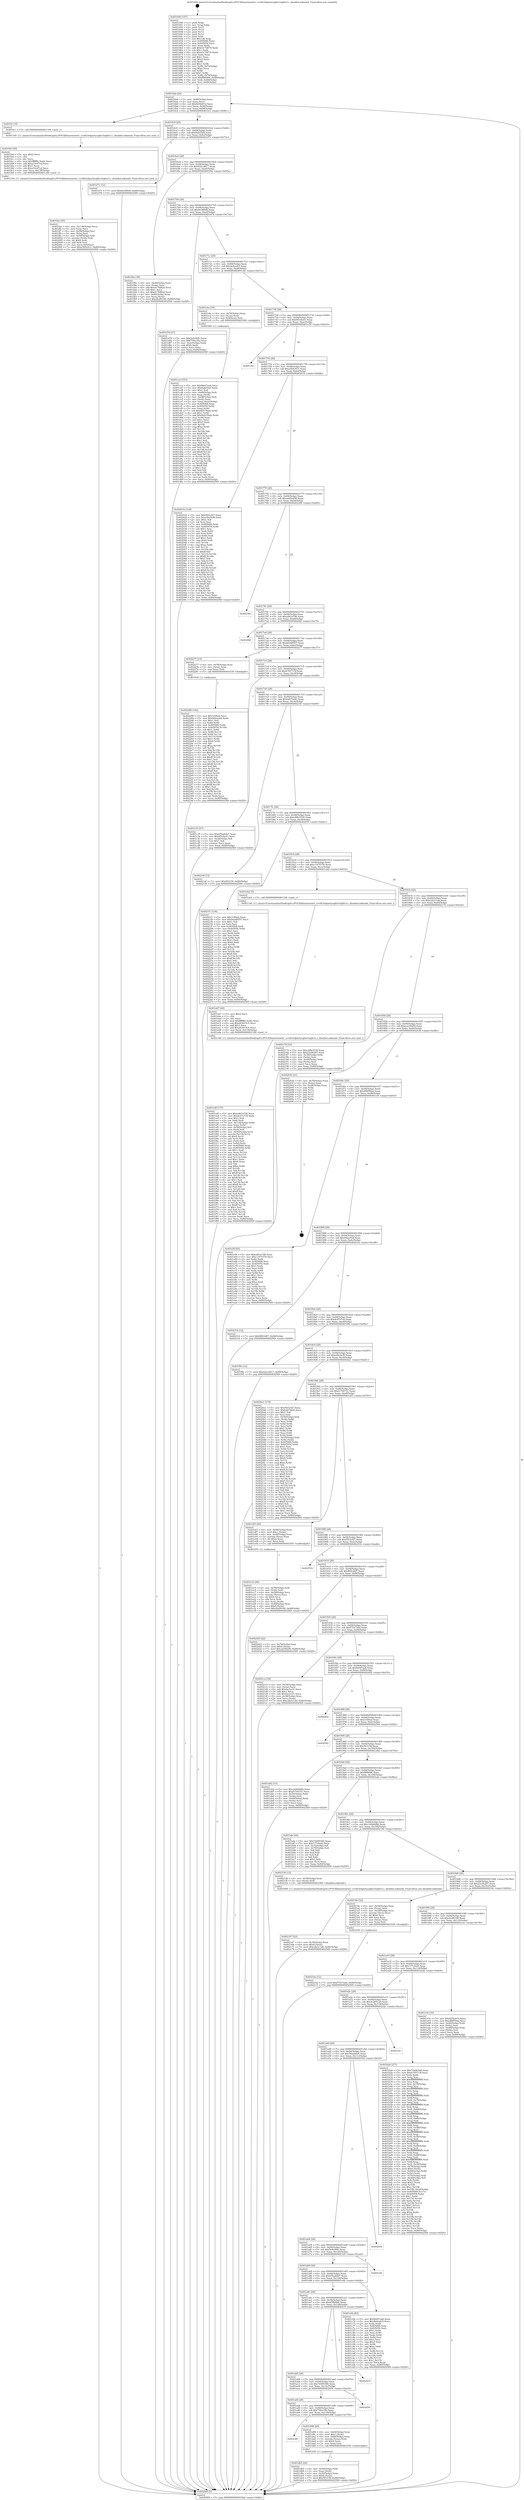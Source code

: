 digraph "0x401640" {
  label = "0x401640 (/mnt/c/Users/mathe/Desktop/tcc/POCII/binaries/extr_ccvlib3rdpartysqlite3sqlite3.c_disableLookaside_Final-ollvm.out::main(0))"
  labelloc = "t"
  node[shape=record]

  Entry [label="",width=0.3,height=0.3,shape=circle,fillcolor=black,style=filled]
  "0x4016ab" [label="{
     0x4016ab [29]\l
     | [instrs]\l
     &nbsp;&nbsp;0x4016ab \<+3\>: mov -0x80(%rbp),%eax\l
     &nbsp;&nbsp;0x4016ae \<+2\>: mov %eax,%ecx\l
     &nbsp;&nbsp;0x4016b0 \<+6\>: sub $0x825fe91b,%ecx\l
     &nbsp;&nbsp;0x4016b6 \<+6\>: mov %eax,-0x94(%rbp)\l
     &nbsp;&nbsp;0x4016bc \<+6\>: mov %ecx,-0x98(%rbp)\l
     &nbsp;&nbsp;0x4016c2 \<+6\>: je 0000000000401fc1 \<main+0x981\>\l
  }"]
  "0x401fc1" [label="{
     0x401fc1 [5]\l
     | [instrs]\l
     &nbsp;&nbsp;0x401fc1 \<+5\>: call 0000000000401160 \<next_i\>\l
     | [calls]\l
     &nbsp;&nbsp;0x401160 \{1\} (/mnt/c/Users/mathe/Desktop/tcc/POCII/binaries/extr_ccvlib3rdpartysqlite3sqlite3.c_disableLookaside_Final-ollvm.out::next_i)\l
  }"]
  "0x4016c8" [label="{
     0x4016c8 [28]\l
     | [instrs]\l
     &nbsp;&nbsp;0x4016c8 \<+5\>: jmp 00000000004016cd \<main+0x8d\>\l
     &nbsp;&nbsp;0x4016cd \<+6\>: mov -0x94(%rbp),%eax\l
     &nbsp;&nbsp;0x4016d3 \<+5\>: sub $0x8afef3a9,%eax\l
     &nbsp;&nbsp;0x4016d8 \<+6\>: mov %eax,-0x9c(%rbp)\l
     &nbsp;&nbsp;0x4016de \<+6\>: je 0000000000401d71 \<main+0x731\>\l
  }"]
  Exit [label="",width=0.3,height=0.3,shape=circle,fillcolor=black,style=filled,peripheries=2]
  "0x401d71" [label="{
     0x401d71 [12]\l
     | [instrs]\l
     &nbsp;&nbsp;0x401d71 \<+7\>: movl $0x9e38f94f,-0x80(%rbp)\l
     &nbsp;&nbsp;0x401d78 \<+5\>: jmp 0000000000402569 \<main+0xf29\>\l
  }"]
  "0x4016e4" [label="{
     0x4016e4 [28]\l
     | [instrs]\l
     &nbsp;&nbsp;0x4016e4 \<+5\>: jmp 00000000004016e9 \<main+0xa9\>\l
     &nbsp;&nbsp;0x4016e9 \<+6\>: mov -0x94(%rbp),%eax\l
     &nbsp;&nbsp;0x4016ef \<+5\>: sub $0x9221d917,%eax\l
     &nbsp;&nbsp;0x4016f4 \<+6\>: mov %eax,-0xa0(%rbp)\l
     &nbsp;&nbsp;0x4016fa \<+6\>: je 0000000000401f9a \<main+0x95a\>\l
  }"]
  "0x402286" [label="{
     0x402286 [142]\l
     | [instrs]\l
     &nbsp;&nbsp;0x402286 \<+5\>: mov $0x3166ed,%ecx\l
     &nbsp;&nbsp;0x40228b \<+5\>: mov $0xd92ac6af,%edx\l
     &nbsp;&nbsp;0x402290 \<+3\>: mov $0x1,%sil\l
     &nbsp;&nbsp;0x402293 \<+3\>: xor %r8d,%r8d\l
     &nbsp;&nbsp;0x402296 \<+8\>: mov 0x405068,%r9d\l
     &nbsp;&nbsp;0x40229e \<+8\>: mov 0x405054,%r10d\l
     &nbsp;&nbsp;0x4022a6 \<+4\>: sub $0x1,%r8d\l
     &nbsp;&nbsp;0x4022aa \<+3\>: mov %r9d,%r11d\l
     &nbsp;&nbsp;0x4022ad \<+3\>: add %r8d,%r11d\l
     &nbsp;&nbsp;0x4022b0 \<+4\>: imul %r11d,%r9d\l
     &nbsp;&nbsp;0x4022b4 \<+4\>: and $0x1,%r9d\l
     &nbsp;&nbsp;0x4022b8 \<+4\>: cmp $0x0,%r9d\l
     &nbsp;&nbsp;0x4022bc \<+3\>: sete %bl\l
     &nbsp;&nbsp;0x4022bf \<+4\>: cmp $0xa,%r10d\l
     &nbsp;&nbsp;0x4022c3 \<+4\>: setl %r14b\l
     &nbsp;&nbsp;0x4022c7 \<+3\>: mov %bl,%r15b\l
     &nbsp;&nbsp;0x4022ca \<+4\>: xor $0xff,%r15b\l
     &nbsp;&nbsp;0x4022ce \<+3\>: mov %r14b,%r12b\l
     &nbsp;&nbsp;0x4022d1 \<+4\>: xor $0xff,%r12b\l
     &nbsp;&nbsp;0x4022d5 \<+4\>: xor $0x1,%sil\l
     &nbsp;&nbsp;0x4022d9 \<+3\>: mov %r15b,%r13b\l
     &nbsp;&nbsp;0x4022dc \<+4\>: and $0xff,%r13b\l
     &nbsp;&nbsp;0x4022e0 \<+3\>: and %sil,%bl\l
     &nbsp;&nbsp;0x4022e3 \<+3\>: mov %r12b,%al\l
     &nbsp;&nbsp;0x4022e6 \<+2\>: and $0xff,%al\l
     &nbsp;&nbsp;0x4022e8 \<+3\>: and %sil,%r14b\l
     &nbsp;&nbsp;0x4022eb \<+3\>: or %bl,%r13b\l
     &nbsp;&nbsp;0x4022ee \<+3\>: or %r14b,%al\l
     &nbsp;&nbsp;0x4022f1 \<+3\>: xor %al,%r13b\l
     &nbsp;&nbsp;0x4022f4 \<+3\>: or %r12b,%r15b\l
     &nbsp;&nbsp;0x4022f7 \<+4\>: xor $0xff,%r15b\l
     &nbsp;&nbsp;0x4022fb \<+4\>: or $0x1,%sil\l
     &nbsp;&nbsp;0x4022ff \<+3\>: and %sil,%r15b\l
     &nbsp;&nbsp;0x402302 \<+3\>: or %r15b,%r13b\l
     &nbsp;&nbsp;0x402305 \<+4\>: test $0x1,%r13b\l
     &nbsp;&nbsp;0x402309 \<+3\>: cmovne %edx,%ecx\l
     &nbsp;&nbsp;0x40230c \<+3\>: mov %ecx,-0x80(%rbp)\l
     &nbsp;&nbsp;0x40230f \<+5\>: jmp 0000000000402569 \<main+0xf29\>\l
  }"]
  "0x401f9a" [label="{
     0x401f9a [39]\l
     | [instrs]\l
     &nbsp;&nbsp;0x401f9a \<+4\>: mov -0x40(%rbp),%rax\l
     &nbsp;&nbsp;0x401f9e \<+2\>: mov (%rax),%ecx\l
     &nbsp;&nbsp;0x401fa0 \<+6\>: add $0xd17fd82d,%ecx\l
     &nbsp;&nbsp;0x401fa6 \<+3\>: add $0x1,%ecx\l
     &nbsp;&nbsp;0x401fa9 \<+6\>: sub $0xd17fd82d,%ecx\l
     &nbsp;&nbsp;0x401faf \<+4\>: mov -0x40(%rbp),%rax\l
     &nbsp;&nbsp;0x401fb3 \<+2\>: mov %ecx,(%rax)\l
     &nbsp;&nbsp;0x401fb5 \<+7\>: movl $0x2b2f6160,-0x80(%rbp)\l
     &nbsp;&nbsp;0x401fbc \<+5\>: jmp 0000000000402569 \<main+0xf29\>\l
  }"]
  "0x401700" [label="{
     0x401700 [28]\l
     | [instrs]\l
     &nbsp;&nbsp;0x401700 \<+5\>: jmp 0000000000401705 \<main+0xc5\>\l
     &nbsp;&nbsp;0x401705 \<+6\>: mov -0x94(%rbp),%eax\l
     &nbsp;&nbsp;0x40170b \<+5\>: sub $0x9e38f94f,%eax\l
     &nbsp;&nbsp;0x401710 \<+6\>: mov %eax,-0xa4(%rbp)\l
     &nbsp;&nbsp;0x401716 \<+6\>: je 0000000000401d7d \<main+0x73d\>\l
  }"]
  "0x4021be" [label="{
     0x4021be [12]\l
     | [instrs]\l
     &nbsp;&nbsp;0x4021be \<+7\>: movl $0xf75e72dd,-0x80(%rbp)\l
     &nbsp;&nbsp;0x4021c5 \<+5\>: jmp 0000000000402569 \<main+0xf29\>\l
  }"]
  "0x401d7d" [label="{
     0x401d7d [27]\l
     | [instrs]\l
     &nbsp;&nbsp;0x401d7d \<+5\>: mov $0x5e9c99fc,%eax\l
     &nbsp;&nbsp;0x401d82 \<+5\>: mov $0x759ec5fa,%ecx\l
     &nbsp;&nbsp;0x401d87 \<+3\>: mov -0x2c(%rbp),%edx\l
     &nbsp;&nbsp;0x401d8a \<+3\>: cmp $0x0,%edx\l
     &nbsp;&nbsp;0x401d8d \<+3\>: cmove %ecx,%eax\l
     &nbsp;&nbsp;0x401d90 \<+3\>: mov %eax,-0x80(%rbp)\l
     &nbsp;&nbsp;0x401d93 \<+5\>: jmp 0000000000402569 \<main+0xf29\>\l
  }"]
  "0x40171c" [label="{
     0x40171c [28]\l
     | [instrs]\l
     &nbsp;&nbsp;0x40171c \<+5\>: jmp 0000000000401721 \<main+0xe1\>\l
     &nbsp;&nbsp;0x401721 \<+6\>: mov -0x94(%rbp),%eax\l
     &nbsp;&nbsp;0x401727 \<+5\>: sub $0x9e4eafe5,%eax\l
     &nbsp;&nbsp;0x40172c \<+6\>: mov %eax,-0xa8(%rbp)\l
     &nbsp;&nbsp;0x401732 \<+6\>: je 0000000000401cbe \<main+0x67e\>\l
  }"]
  "0x402167" [label="{
     0x402167 [22]\l
     | [instrs]\l
     &nbsp;&nbsp;0x402167 \<+4\>: mov -0x38(%rbp),%rax\l
     &nbsp;&nbsp;0x40216b \<+6\>: movl $0x0,(%rax)\l
     &nbsp;&nbsp;0x402171 \<+7\>: movl $0xc2b3c1dd,-0x80(%rbp)\l
     &nbsp;&nbsp;0x402178 \<+5\>: jmp 0000000000402569 \<main+0xf29\>\l
  }"]
  "0x401cbe" [label="{
     0x401cbe [16]\l
     | [instrs]\l
     &nbsp;&nbsp;0x401cbe \<+4\>: mov -0x70(%rbp),%rax\l
     &nbsp;&nbsp;0x401cc2 \<+3\>: mov (%rax),%rax\l
     &nbsp;&nbsp;0x401cc5 \<+4\>: mov 0x8(%rax),%rdi\l
     &nbsp;&nbsp;0x401cc9 \<+5\>: call 0000000000401060 \<atoi@plt\>\l
     | [calls]\l
     &nbsp;&nbsp;0x401060 \{1\} (unknown)\l
  }"]
  "0x401738" [label="{
     0x401738 [28]\l
     | [instrs]\l
     &nbsp;&nbsp;0x401738 \<+5\>: jmp 000000000040173d \<main+0xfd\>\l
     &nbsp;&nbsp;0x40173d \<+6\>: mov -0x94(%rbp),%eax\l
     &nbsp;&nbsp;0x401743 \<+5\>: sub $0x9f3c6e41,%eax\l
     &nbsp;&nbsp;0x401748 \<+6\>: mov %eax,-0xac(%rbp)\l
     &nbsp;&nbsp;0x40174e \<+6\>: je 0000000000401c50 \<main+0x610\>\l
  }"]
  "0x401fee" [label="{
     0x401fee [45]\l
     | [instrs]\l
     &nbsp;&nbsp;0x401fee \<+6\>: mov -0x138(%rbp),%ecx\l
     &nbsp;&nbsp;0x401ff4 \<+3\>: imul %eax,%ecx\l
     &nbsp;&nbsp;0x401ff7 \<+4\>: mov -0x58(%rbp),%rsi\l
     &nbsp;&nbsp;0x401ffb \<+3\>: mov (%rsi),%rsi\l
     &nbsp;&nbsp;0x401ffe \<+4\>: mov -0x50(%rbp),%rdi\l
     &nbsp;&nbsp;0x402002 \<+3\>: movslq (%rdi),%rdi\l
     &nbsp;&nbsp;0x402005 \<+4\>: shl $0x4,%rdi\l
     &nbsp;&nbsp;0x402009 \<+3\>: add %rdi,%rsi\l
     &nbsp;&nbsp;0x40200c \<+3\>: mov %ecx,0x8(%rsi)\l
     &nbsp;&nbsp;0x40200f \<+7\>: movl $0xa505c811,-0x80(%rbp)\l
     &nbsp;&nbsp;0x402016 \<+5\>: jmp 0000000000402569 \<main+0xf29\>\l
  }"]
  "0x401c50" [label="{
     0x401c50\l
  }", style=dashed]
  "0x401754" [label="{
     0x401754 [28]\l
     | [instrs]\l
     &nbsp;&nbsp;0x401754 \<+5\>: jmp 0000000000401759 \<main+0x119\>\l
     &nbsp;&nbsp;0x401759 \<+6\>: mov -0x94(%rbp),%eax\l
     &nbsp;&nbsp;0x40175f \<+5\>: sub $0xa505c811,%eax\l
     &nbsp;&nbsp;0x401764 \<+6\>: mov %eax,-0xb0(%rbp)\l
     &nbsp;&nbsp;0x40176a \<+6\>: je 000000000040201b \<main+0x9db\>\l
  }"]
  "0x401fc6" [label="{
     0x401fc6 [40]\l
     | [instrs]\l
     &nbsp;&nbsp;0x401fc6 \<+5\>: mov $0x2,%ecx\l
     &nbsp;&nbsp;0x401fcb \<+1\>: cltd\l
     &nbsp;&nbsp;0x401fcc \<+2\>: idiv %ecx\l
     &nbsp;&nbsp;0x401fce \<+6\>: imul $0xfffffffe,%edx,%ecx\l
     &nbsp;&nbsp;0x401fd4 \<+6\>: add $0xa33cd7cd,%ecx\l
     &nbsp;&nbsp;0x401fda \<+3\>: add $0x1,%ecx\l
     &nbsp;&nbsp;0x401fdd \<+6\>: sub $0xa33cd7cd,%ecx\l
     &nbsp;&nbsp;0x401fe3 \<+6\>: mov %ecx,-0x138(%rbp)\l
     &nbsp;&nbsp;0x401fe9 \<+5\>: call 0000000000401160 \<next_i\>\l
     | [calls]\l
     &nbsp;&nbsp;0x401160 \{1\} (/mnt/c/Users/mathe/Desktop/tcc/POCII/binaries/extr_ccvlib3rdpartysqlite3sqlite3.c_disableLookaside_Final-ollvm.out::next_i)\l
  }"]
  "0x40201b" [label="{
     0x40201b [134]\l
     | [instrs]\l
     &nbsp;&nbsp;0x40201b \<+5\>: mov $0xf503cf27,%eax\l
     &nbsp;&nbsp;0x402020 \<+5\>: mov $0xe5bc9cf9,%ecx\l
     &nbsp;&nbsp;0x402025 \<+2\>: mov $0x1,%dl\l
     &nbsp;&nbsp;0x402027 \<+2\>: xor %esi,%esi\l
     &nbsp;&nbsp;0x402029 \<+7\>: mov 0x405068,%edi\l
     &nbsp;&nbsp;0x402030 \<+8\>: mov 0x405054,%r8d\l
     &nbsp;&nbsp;0x402038 \<+3\>: sub $0x1,%esi\l
     &nbsp;&nbsp;0x40203b \<+3\>: mov %edi,%r9d\l
     &nbsp;&nbsp;0x40203e \<+3\>: add %esi,%r9d\l
     &nbsp;&nbsp;0x402041 \<+4\>: imul %r9d,%edi\l
     &nbsp;&nbsp;0x402045 \<+3\>: and $0x1,%edi\l
     &nbsp;&nbsp;0x402048 \<+3\>: cmp $0x0,%edi\l
     &nbsp;&nbsp;0x40204b \<+4\>: sete %r10b\l
     &nbsp;&nbsp;0x40204f \<+4\>: cmp $0xa,%r8d\l
     &nbsp;&nbsp;0x402053 \<+4\>: setl %r11b\l
     &nbsp;&nbsp;0x402057 \<+3\>: mov %r10b,%bl\l
     &nbsp;&nbsp;0x40205a \<+3\>: xor $0xff,%bl\l
     &nbsp;&nbsp;0x40205d \<+3\>: mov %r11b,%r14b\l
     &nbsp;&nbsp;0x402060 \<+4\>: xor $0xff,%r14b\l
     &nbsp;&nbsp;0x402064 \<+3\>: xor $0x1,%dl\l
     &nbsp;&nbsp;0x402067 \<+3\>: mov %bl,%r15b\l
     &nbsp;&nbsp;0x40206a \<+4\>: and $0xff,%r15b\l
     &nbsp;&nbsp;0x40206e \<+3\>: and %dl,%r10b\l
     &nbsp;&nbsp;0x402071 \<+3\>: mov %r14b,%r12b\l
     &nbsp;&nbsp;0x402074 \<+4\>: and $0xff,%r12b\l
     &nbsp;&nbsp;0x402078 \<+3\>: and %dl,%r11b\l
     &nbsp;&nbsp;0x40207b \<+3\>: or %r10b,%r15b\l
     &nbsp;&nbsp;0x40207e \<+3\>: or %r11b,%r12b\l
     &nbsp;&nbsp;0x402081 \<+3\>: xor %r12b,%r15b\l
     &nbsp;&nbsp;0x402084 \<+3\>: or %r14b,%bl\l
     &nbsp;&nbsp;0x402087 \<+3\>: xor $0xff,%bl\l
     &nbsp;&nbsp;0x40208a \<+3\>: or $0x1,%dl\l
     &nbsp;&nbsp;0x40208d \<+2\>: and %dl,%bl\l
     &nbsp;&nbsp;0x40208f \<+3\>: or %bl,%r15b\l
     &nbsp;&nbsp;0x402092 \<+4\>: test $0x1,%r15b\l
     &nbsp;&nbsp;0x402096 \<+3\>: cmovne %ecx,%eax\l
     &nbsp;&nbsp;0x402099 \<+3\>: mov %eax,-0x80(%rbp)\l
     &nbsp;&nbsp;0x40209c \<+5\>: jmp 0000000000402569 \<main+0xf29\>\l
  }"]
  "0x401770" [label="{
     0x401770 [28]\l
     | [instrs]\l
     &nbsp;&nbsp;0x401770 \<+5\>: jmp 0000000000401775 \<main+0x135\>\l
     &nbsp;&nbsp;0x401775 \<+6\>: mov -0x94(%rbp),%eax\l
     &nbsp;&nbsp;0x40177b \<+5\>: sub $0xa6d5e296,%eax\l
     &nbsp;&nbsp;0x401780 \<+6\>: mov %eax,-0xb4(%rbp)\l
     &nbsp;&nbsp;0x401786 \<+6\>: je 0000000000402384 \<main+0xd44\>\l
  }"]
  "0x401edf" [label="{
     0x401edf [175]\l
     | [instrs]\l
     &nbsp;&nbsp;0x401edf \<+5\>: mov $0xad61e7d0,%ecx\l
     &nbsp;&nbsp;0x401ee4 \<+5\>: mov $0xdc07e7c8,%edx\l
     &nbsp;&nbsp;0x401ee9 \<+3\>: mov $0x1,%sil\l
     &nbsp;&nbsp;0x401eec \<+2\>: xor %edi,%edi\l
     &nbsp;&nbsp;0x401eee \<+7\>: mov -0x134(%rbp),%r8d\l
     &nbsp;&nbsp;0x401ef5 \<+4\>: imul %eax,%r8d\l
     &nbsp;&nbsp;0x401ef9 \<+4\>: mov -0x58(%rbp),%r9\l
     &nbsp;&nbsp;0x401efd \<+3\>: mov (%r9),%r9\l
     &nbsp;&nbsp;0x401f00 \<+4\>: mov -0x50(%rbp),%r10\l
     &nbsp;&nbsp;0x401f04 \<+3\>: movslq (%r10),%r10\l
     &nbsp;&nbsp;0x401f07 \<+4\>: shl $0x4,%r10\l
     &nbsp;&nbsp;0x401f0b \<+3\>: add %r10,%r9\l
     &nbsp;&nbsp;0x401f0e \<+3\>: mov (%r9),%r9\l
     &nbsp;&nbsp;0x401f11 \<+3\>: mov %r8d,(%r9)\l
     &nbsp;&nbsp;0x401f14 \<+7\>: mov 0x405068,%eax\l
     &nbsp;&nbsp;0x401f1b \<+8\>: mov 0x405054,%r8d\l
     &nbsp;&nbsp;0x401f23 \<+3\>: sub $0x1,%edi\l
     &nbsp;&nbsp;0x401f26 \<+3\>: mov %eax,%r11d\l
     &nbsp;&nbsp;0x401f29 \<+3\>: add %edi,%r11d\l
     &nbsp;&nbsp;0x401f2c \<+4\>: imul %r11d,%eax\l
     &nbsp;&nbsp;0x401f30 \<+3\>: and $0x1,%eax\l
     &nbsp;&nbsp;0x401f33 \<+3\>: cmp $0x0,%eax\l
     &nbsp;&nbsp;0x401f36 \<+3\>: sete %bl\l
     &nbsp;&nbsp;0x401f39 \<+4\>: cmp $0xa,%r8d\l
     &nbsp;&nbsp;0x401f3d \<+4\>: setl %r14b\l
     &nbsp;&nbsp;0x401f41 \<+3\>: mov %bl,%r15b\l
     &nbsp;&nbsp;0x401f44 \<+4\>: xor $0xff,%r15b\l
     &nbsp;&nbsp;0x401f48 \<+3\>: mov %r14b,%r12b\l
     &nbsp;&nbsp;0x401f4b \<+4\>: xor $0xff,%r12b\l
     &nbsp;&nbsp;0x401f4f \<+4\>: xor $0x1,%sil\l
     &nbsp;&nbsp;0x401f53 \<+3\>: mov %r15b,%r13b\l
     &nbsp;&nbsp;0x401f56 \<+4\>: and $0xff,%r13b\l
     &nbsp;&nbsp;0x401f5a \<+3\>: and %sil,%bl\l
     &nbsp;&nbsp;0x401f5d \<+3\>: mov %r12b,%al\l
     &nbsp;&nbsp;0x401f60 \<+2\>: and $0xff,%al\l
     &nbsp;&nbsp;0x401f62 \<+3\>: and %sil,%r14b\l
     &nbsp;&nbsp;0x401f65 \<+3\>: or %bl,%r13b\l
     &nbsp;&nbsp;0x401f68 \<+3\>: or %r14b,%al\l
     &nbsp;&nbsp;0x401f6b \<+3\>: xor %al,%r13b\l
     &nbsp;&nbsp;0x401f6e \<+3\>: or %r12b,%r15b\l
     &nbsp;&nbsp;0x401f71 \<+4\>: xor $0xff,%r15b\l
     &nbsp;&nbsp;0x401f75 \<+4\>: or $0x1,%sil\l
     &nbsp;&nbsp;0x401f79 \<+3\>: and %sil,%r15b\l
     &nbsp;&nbsp;0x401f7c \<+3\>: or %r15b,%r13b\l
     &nbsp;&nbsp;0x401f7f \<+4\>: test $0x1,%r13b\l
     &nbsp;&nbsp;0x401f83 \<+3\>: cmovne %edx,%ecx\l
     &nbsp;&nbsp;0x401f86 \<+3\>: mov %ecx,-0x80(%rbp)\l
     &nbsp;&nbsp;0x401f89 \<+5\>: jmp 0000000000402569 \<main+0xf29\>\l
  }"]
  "0x402384" [label="{
     0x402384\l
  }", style=dashed]
  "0x40178c" [label="{
     0x40178c [28]\l
     | [instrs]\l
     &nbsp;&nbsp;0x40178c \<+5\>: jmp 0000000000401791 \<main+0x151\>\l
     &nbsp;&nbsp;0x401791 \<+6\>: mov -0x94(%rbp),%eax\l
     &nbsp;&nbsp;0x401797 \<+5\>: sub $0xad61e7d0,%eax\l
     &nbsp;&nbsp;0x40179c \<+6\>: mov %eax,-0xb8(%rbp)\l
     &nbsp;&nbsp;0x4017a2 \<+6\>: je 00000000004024bf \<main+0xe7f\>\l
  }"]
  "0x401eb7" [label="{
     0x401eb7 [40]\l
     | [instrs]\l
     &nbsp;&nbsp;0x401eb7 \<+5\>: mov $0x2,%ecx\l
     &nbsp;&nbsp;0x401ebc \<+1\>: cltd\l
     &nbsp;&nbsp;0x401ebd \<+2\>: idiv %ecx\l
     &nbsp;&nbsp;0x401ebf \<+6\>: imul $0xfffffffe,%edx,%ecx\l
     &nbsp;&nbsp;0x401ec5 \<+6\>: sub $0x263915c5,%ecx\l
     &nbsp;&nbsp;0x401ecb \<+3\>: add $0x1,%ecx\l
     &nbsp;&nbsp;0x401ece \<+6\>: add $0x263915c5,%ecx\l
     &nbsp;&nbsp;0x401ed4 \<+6\>: mov %ecx,-0x134(%rbp)\l
     &nbsp;&nbsp;0x401eda \<+5\>: call 0000000000401160 \<next_i\>\l
     | [calls]\l
     &nbsp;&nbsp;0x401160 \{1\} (/mnt/c/Users/mathe/Desktop/tcc/POCII/binaries/extr_ccvlib3rdpartysqlite3sqlite3.c_disableLookaside_Final-ollvm.out::next_i)\l
  }"]
  "0x4024bf" [label="{
     0x4024bf\l
  }", style=dashed]
  "0x4017a8" [label="{
     0x4017a8 [28]\l
     | [instrs]\l
     &nbsp;&nbsp;0x4017a8 \<+5\>: jmp 00000000004017ad \<main+0x16d\>\l
     &nbsp;&nbsp;0x4017ad \<+6\>: mov -0x94(%rbp),%eax\l
     &nbsp;&nbsp;0x4017b3 \<+5\>: sub $0xb03d8557,%eax\l
     &nbsp;&nbsp;0x4017b8 \<+6\>: mov %eax,-0xbc(%rbp)\l
     &nbsp;&nbsp;0x4017be \<+6\>: je 0000000000402277 \<main+0xc37\>\l
  }"]
  "0x401e10" [label="{
     0x401e10 [46]\l
     | [instrs]\l
     &nbsp;&nbsp;0x401e10 \<+4\>: mov -0x58(%rbp),%rdi\l
     &nbsp;&nbsp;0x401e14 \<+3\>: mov (%rdi),%rdi\l
     &nbsp;&nbsp;0x401e17 \<+4\>: mov -0x50(%rbp),%rcx\l
     &nbsp;&nbsp;0x401e1b \<+3\>: movslq (%rcx),%rcx\l
     &nbsp;&nbsp;0x401e1e \<+4\>: shl $0x4,%rcx\l
     &nbsp;&nbsp;0x401e22 \<+3\>: add %rcx,%rdi\l
     &nbsp;&nbsp;0x401e25 \<+3\>: mov %rax,(%rdi)\l
     &nbsp;&nbsp;0x401e28 \<+4\>: mov -0x40(%rbp),%rax\l
     &nbsp;&nbsp;0x401e2c \<+6\>: movl $0x0,(%rax)\l
     &nbsp;&nbsp;0x401e32 \<+7\>: movl $0x2b2f6160,-0x80(%rbp)\l
     &nbsp;&nbsp;0x401e39 \<+5\>: jmp 0000000000402569 \<main+0xf29\>\l
  }"]
  "0x402277" [label="{
     0x402277 [15]\l
     | [instrs]\l
     &nbsp;&nbsp;0x402277 \<+4\>: mov -0x58(%rbp),%rax\l
     &nbsp;&nbsp;0x40227b \<+3\>: mov (%rax),%rax\l
     &nbsp;&nbsp;0x40227e \<+3\>: mov %rax,%rdi\l
     &nbsp;&nbsp;0x402281 \<+5\>: call 0000000000401030 \<free@plt\>\l
     | [calls]\l
     &nbsp;&nbsp;0x401030 \{1\} (unknown)\l
  }"]
  "0x4017c4" [label="{
     0x4017c4 [28]\l
     | [instrs]\l
     &nbsp;&nbsp;0x4017c4 \<+5\>: jmp 00000000004017c9 \<main+0x189\>\l
     &nbsp;&nbsp;0x4017c9 \<+6\>: mov -0x94(%rbp),%eax\l
     &nbsp;&nbsp;0x4017cf \<+5\>: sub $0xb705715f,%eax\l
     &nbsp;&nbsp;0x4017d4 \<+6\>: mov %eax,-0xc0(%rbp)\l
     &nbsp;&nbsp;0x4017da \<+6\>: je 0000000000401c35 \<main+0x5f5\>\l
  }"]
  "0x401db5" [label="{
     0x401db5 [29]\l
     | [instrs]\l
     &nbsp;&nbsp;0x401db5 \<+4\>: mov -0x58(%rbp),%rdi\l
     &nbsp;&nbsp;0x401db9 \<+3\>: mov %rax,(%rdi)\l
     &nbsp;&nbsp;0x401dbc \<+4\>: mov -0x50(%rbp),%rax\l
     &nbsp;&nbsp;0x401dc0 \<+6\>: movl $0x0,(%rax)\l
     &nbsp;&nbsp;0x401dc6 \<+7\>: movl $0x503159,-0x80(%rbp)\l
     &nbsp;&nbsp;0x401dcd \<+5\>: jmp 0000000000402569 \<main+0xf29\>\l
  }"]
  "0x401c35" [label="{
     0x401c35 [27]\l
     | [instrs]\l
     &nbsp;&nbsp;0x401c35 \<+5\>: mov $0x65ba82b7,%eax\l
     &nbsp;&nbsp;0x401c3a \<+5\>: mov $0x9f3c6e41,%ecx\l
     &nbsp;&nbsp;0x401c3f \<+3\>: mov -0x2d(%rbp),%dl\l
     &nbsp;&nbsp;0x401c42 \<+3\>: test $0x1,%dl\l
     &nbsp;&nbsp;0x401c45 \<+3\>: cmovne %ecx,%eax\l
     &nbsp;&nbsp;0x401c48 \<+3\>: mov %eax,-0x80(%rbp)\l
     &nbsp;&nbsp;0x401c4b \<+5\>: jmp 0000000000402569 \<main+0xf29\>\l
  }"]
  "0x4017e0" [label="{
     0x4017e0 [28]\l
     | [instrs]\l
     &nbsp;&nbsp;0x4017e0 \<+5\>: jmp 00000000004017e5 \<main+0x1a5\>\l
     &nbsp;&nbsp;0x4017e5 \<+6\>: mov -0x94(%rbp),%eax\l
     &nbsp;&nbsp;0x4017eb \<+5\>: sub $0xbd27da6c,%eax\l
     &nbsp;&nbsp;0x4017f0 \<+6\>: mov %eax,-0xc4(%rbp)\l
     &nbsp;&nbsp;0x4017f6 \<+6\>: je 000000000040214f \<main+0xb0f\>\l
  }"]
  "0x401af0" [label="{
     0x401af0\l
  }", style=dashed]
  "0x40214f" [label="{
     0x40214f [12]\l
     | [instrs]\l
     &nbsp;&nbsp;0x40214f \<+7\>: movl $0x503159,-0x80(%rbp)\l
     &nbsp;&nbsp;0x402156 \<+5\>: jmp 0000000000402569 \<main+0xf29\>\l
  }"]
  "0x4017fc" [label="{
     0x4017fc [28]\l
     | [instrs]\l
     &nbsp;&nbsp;0x4017fc \<+5\>: jmp 0000000000401801 \<main+0x1c1\>\l
     &nbsp;&nbsp;0x401801 \<+6\>: mov -0x94(%rbp),%eax\l
     &nbsp;&nbsp;0x401807 \<+5\>: sub $0xc09b3539,%eax\l
     &nbsp;&nbsp;0x40180c \<+6\>: mov %eax,-0xc8(%rbp)\l
     &nbsp;&nbsp;0x401812 \<+6\>: je 00000000004021f1 \<main+0xbb1\>\l
  }"]
  "0x401d98" [label="{
     0x401d98 [29]\l
     | [instrs]\l
     &nbsp;&nbsp;0x401d98 \<+4\>: mov -0x60(%rbp),%rax\l
     &nbsp;&nbsp;0x401d9c \<+6\>: movl $0x1,(%rax)\l
     &nbsp;&nbsp;0x401da2 \<+4\>: mov -0x60(%rbp),%rax\l
     &nbsp;&nbsp;0x401da6 \<+3\>: movslq (%rax),%rax\l
     &nbsp;&nbsp;0x401da9 \<+4\>: shl $0x4,%rax\l
     &nbsp;&nbsp;0x401dad \<+3\>: mov %rax,%rdi\l
     &nbsp;&nbsp;0x401db0 \<+5\>: call 0000000000401050 \<malloc@plt\>\l
     | [calls]\l
     &nbsp;&nbsp;0x401050 \{1\} (unknown)\l
  }"]
  "0x4021f1" [label="{
     0x4021f1 [134]\l
     | [instrs]\l
     &nbsp;&nbsp;0x4021f1 \<+5\>: mov $0x3166ed,%eax\l
     &nbsp;&nbsp;0x4021f6 \<+5\>: mov $0xb03d8557,%ecx\l
     &nbsp;&nbsp;0x4021fb \<+2\>: mov $0x1,%dl\l
     &nbsp;&nbsp;0x4021fd \<+2\>: xor %esi,%esi\l
     &nbsp;&nbsp;0x4021ff \<+7\>: mov 0x405068,%edi\l
     &nbsp;&nbsp;0x402206 \<+8\>: mov 0x405054,%r8d\l
     &nbsp;&nbsp;0x40220e \<+3\>: sub $0x1,%esi\l
     &nbsp;&nbsp;0x402211 \<+3\>: mov %edi,%r9d\l
     &nbsp;&nbsp;0x402214 \<+3\>: add %esi,%r9d\l
     &nbsp;&nbsp;0x402217 \<+4\>: imul %r9d,%edi\l
     &nbsp;&nbsp;0x40221b \<+3\>: and $0x1,%edi\l
     &nbsp;&nbsp;0x40221e \<+3\>: cmp $0x0,%edi\l
     &nbsp;&nbsp;0x402221 \<+4\>: sete %r10b\l
     &nbsp;&nbsp;0x402225 \<+4\>: cmp $0xa,%r8d\l
     &nbsp;&nbsp;0x402229 \<+4\>: setl %r11b\l
     &nbsp;&nbsp;0x40222d \<+3\>: mov %r10b,%bl\l
     &nbsp;&nbsp;0x402230 \<+3\>: xor $0xff,%bl\l
     &nbsp;&nbsp;0x402233 \<+3\>: mov %r11b,%r14b\l
     &nbsp;&nbsp;0x402236 \<+4\>: xor $0xff,%r14b\l
     &nbsp;&nbsp;0x40223a \<+3\>: xor $0x1,%dl\l
     &nbsp;&nbsp;0x40223d \<+3\>: mov %bl,%r15b\l
     &nbsp;&nbsp;0x402240 \<+4\>: and $0xff,%r15b\l
     &nbsp;&nbsp;0x402244 \<+3\>: and %dl,%r10b\l
     &nbsp;&nbsp;0x402247 \<+3\>: mov %r14b,%r12b\l
     &nbsp;&nbsp;0x40224a \<+4\>: and $0xff,%r12b\l
     &nbsp;&nbsp;0x40224e \<+3\>: and %dl,%r11b\l
     &nbsp;&nbsp;0x402251 \<+3\>: or %r10b,%r15b\l
     &nbsp;&nbsp;0x402254 \<+3\>: or %r11b,%r12b\l
     &nbsp;&nbsp;0x402257 \<+3\>: xor %r12b,%r15b\l
     &nbsp;&nbsp;0x40225a \<+3\>: or %r14b,%bl\l
     &nbsp;&nbsp;0x40225d \<+3\>: xor $0xff,%bl\l
     &nbsp;&nbsp;0x402260 \<+3\>: or $0x1,%dl\l
     &nbsp;&nbsp;0x402263 \<+2\>: and %dl,%bl\l
     &nbsp;&nbsp;0x402265 \<+3\>: or %bl,%r15b\l
     &nbsp;&nbsp;0x402268 \<+4\>: test $0x1,%r15b\l
     &nbsp;&nbsp;0x40226c \<+3\>: cmovne %ecx,%eax\l
     &nbsp;&nbsp;0x40226f \<+3\>: mov %eax,-0x80(%rbp)\l
     &nbsp;&nbsp;0x402272 \<+5\>: jmp 0000000000402569 \<main+0xf29\>\l
  }"]
  "0x401818" [label="{
     0x401818 [28]\l
     | [instrs]\l
     &nbsp;&nbsp;0x401818 \<+5\>: jmp 000000000040181d \<main+0x1dd\>\l
     &nbsp;&nbsp;0x40181d \<+6\>: mov -0x94(%rbp),%eax\l
     &nbsp;&nbsp;0x401823 \<+5\>: sub $0xc1975379,%eax\l
     &nbsp;&nbsp;0x401828 \<+6\>: mov %eax,-0xcc(%rbp)\l
     &nbsp;&nbsp;0x40182e \<+6\>: je 0000000000401eb2 \<main+0x872\>\l
  }"]
  "0x401ad4" [label="{
     0x401ad4 [28]\l
     | [instrs]\l
     &nbsp;&nbsp;0x401ad4 \<+5\>: jmp 0000000000401ad9 \<main+0x499\>\l
     &nbsp;&nbsp;0x401ad9 \<+6\>: mov -0x94(%rbp),%eax\l
     &nbsp;&nbsp;0x401adf \<+5\>: sub $0x759ec5fa,%eax\l
     &nbsp;&nbsp;0x401ae4 \<+6\>: mov %eax,-0x130(%rbp)\l
     &nbsp;&nbsp;0x401aea \<+6\>: je 0000000000401d98 \<main+0x758\>\l
  }"]
  "0x401eb2" [label="{
     0x401eb2 [5]\l
     | [instrs]\l
     &nbsp;&nbsp;0x401eb2 \<+5\>: call 0000000000401160 \<next_i\>\l
     | [calls]\l
     &nbsp;&nbsp;0x401160 \{1\} (/mnt/c/Users/mathe/Desktop/tcc/POCII/binaries/extr_ccvlib3rdpartysqlite3sqlite3.c_disableLookaside_Final-ollvm.out::next_i)\l
  }"]
  "0x401834" [label="{
     0x401834 [28]\l
     | [instrs]\l
     &nbsp;&nbsp;0x401834 \<+5\>: jmp 0000000000401839 \<main+0x1f9\>\l
     &nbsp;&nbsp;0x401839 \<+6\>: mov -0x94(%rbp),%eax\l
     &nbsp;&nbsp;0x40183f \<+5\>: sub $0xc2b3c1dd,%eax\l
     &nbsp;&nbsp;0x401844 \<+6\>: mov %eax,-0xd0(%rbp)\l
     &nbsp;&nbsp;0x40184a \<+6\>: je 000000000040217d \<main+0xb3d\>\l
  }"]
  "0x402450" [label="{
     0x402450\l
  }", style=dashed]
  "0x40217d" [label="{
     0x40217d [33]\l
     | [instrs]\l
     &nbsp;&nbsp;0x40217d \<+5\>: mov $0xc09b3539,%eax\l
     &nbsp;&nbsp;0x402182 \<+5\>: mov $0x25c0b287,%ecx\l
     &nbsp;&nbsp;0x402187 \<+4\>: mov -0x38(%rbp),%rdx\l
     &nbsp;&nbsp;0x40218b \<+2\>: mov (%rdx),%esi\l
     &nbsp;&nbsp;0x40218d \<+4\>: mov -0x60(%rbp),%rdx\l
     &nbsp;&nbsp;0x402191 \<+2\>: cmp (%rdx),%esi\l
     &nbsp;&nbsp;0x402193 \<+3\>: cmovl %ecx,%eax\l
     &nbsp;&nbsp;0x402196 \<+3\>: mov %eax,-0x80(%rbp)\l
     &nbsp;&nbsp;0x402199 \<+5\>: jmp 0000000000402569 \<main+0xf29\>\l
  }"]
  "0x401850" [label="{
     0x401850 [28]\l
     | [instrs]\l
     &nbsp;&nbsp;0x401850 \<+5\>: jmp 0000000000401855 \<main+0x215\>\l
     &nbsp;&nbsp;0x401855 \<+6\>: mov -0x94(%rbp),%eax\l
     &nbsp;&nbsp;0x40185b \<+5\>: sub $0xcae59209,%eax\l
     &nbsp;&nbsp;0x401860 \<+6\>: mov %eax,-0xd4(%rbp)\l
     &nbsp;&nbsp;0x401866 \<+6\>: je 000000000040243b \<main+0xdfb\>\l
  }"]
  "0x401ab8" [label="{
     0x401ab8 [28]\l
     | [instrs]\l
     &nbsp;&nbsp;0x401ab8 \<+5\>: jmp 0000000000401abd \<main+0x47d\>\l
     &nbsp;&nbsp;0x401abd \<+6\>: mov -0x94(%rbp),%eax\l
     &nbsp;&nbsp;0x401ac3 \<+5\>: sub $0x74490360,%eax\l
     &nbsp;&nbsp;0x401ac8 \<+6\>: mov %eax,-0x12c(%rbp)\l
     &nbsp;&nbsp;0x401ace \<+6\>: je 0000000000402450 \<main+0xe10\>\l
  }"]
  "0x40243b" [label="{
     0x40243b [21]\l
     | [instrs]\l
     &nbsp;&nbsp;0x40243b \<+4\>: mov -0x78(%rbp),%rax\l
     &nbsp;&nbsp;0x40243f \<+2\>: mov (%rax),%eax\l
     &nbsp;&nbsp;0x402441 \<+4\>: lea -0x28(%rbp),%rsp\l
     &nbsp;&nbsp;0x402445 \<+1\>: pop %rbx\l
     &nbsp;&nbsp;0x402446 \<+2\>: pop %r12\l
     &nbsp;&nbsp;0x402448 \<+2\>: pop %r13\l
     &nbsp;&nbsp;0x40244a \<+2\>: pop %r14\l
     &nbsp;&nbsp;0x40244c \<+2\>: pop %r15\l
     &nbsp;&nbsp;0x40244e \<+1\>: pop %rbp\l
     &nbsp;&nbsp;0x40244f \<+1\>: ret\l
  }"]
  "0x40186c" [label="{
     0x40186c [28]\l
     | [instrs]\l
     &nbsp;&nbsp;0x40186c \<+5\>: jmp 0000000000401871 \<main+0x231\>\l
     &nbsp;&nbsp;0x401871 \<+6\>: mov -0x94(%rbp),%eax\l
     &nbsp;&nbsp;0x401877 \<+5\>: sub $0xd88f59aa,%eax\l
     &nbsp;&nbsp;0x40187c \<+6\>: mov %eax,-0xd8(%rbp)\l
     &nbsp;&nbsp;0x401882 \<+6\>: je 0000000000401e5f \<main+0x81f\>\l
  }"]
  "0x402419" [label="{
     0x402419\l
  }", style=dashed]
  "0x401e5f" [label="{
     0x401e5f [83]\l
     | [instrs]\l
     &nbsp;&nbsp;0x401e5f \<+5\>: mov $0xad61e7d0,%eax\l
     &nbsp;&nbsp;0x401e64 \<+5\>: mov $0xc1975379,%ecx\l
     &nbsp;&nbsp;0x401e69 \<+2\>: xor %edx,%edx\l
     &nbsp;&nbsp;0x401e6b \<+7\>: mov 0x405068,%esi\l
     &nbsp;&nbsp;0x401e72 \<+7\>: mov 0x405054,%edi\l
     &nbsp;&nbsp;0x401e79 \<+3\>: sub $0x1,%edx\l
     &nbsp;&nbsp;0x401e7c \<+3\>: mov %esi,%r8d\l
     &nbsp;&nbsp;0x401e7f \<+3\>: add %edx,%r8d\l
     &nbsp;&nbsp;0x401e82 \<+4\>: imul %r8d,%esi\l
     &nbsp;&nbsp;0x401e86 \<+3\>: and $0x1,%esi\l
     &nbsp;&nbsp;0x401e89 \<+3\>: cmp $0x0,%esi\l
     &nbsp;&nbsp;0x401e8c \<+4\>: sete %r9b\l
     &nbsp;&nbsp;0x401e90 \<+3\>: cmp $0xa,%edi\l
     &nbsp;&nbsp;0x401e93 \<+4\>: setl %r10b\l
     &nbsp;&nbsp;0x401e97 \<+3\>: mov %r9b,%r11b\l
     &nbsp;&nbsp;0x401e9a \<+3\>: and %r10b,%r11b\l
     &nbsp;&nbsp;0x401e9d \<+3\>: xor %r10b,%r9b\l
     &nbsp;&nbsp;0x401ea0 \<+3\>: or %r9b,%r11b\l
     &nbsp;&nbsp;0x401ea3 \<+4\>: test $0x1,%r11b\l
     &nbsp;&nbsp;0x401ea7 \<+3\>: cmovne %ecx,%eax\l
     &nbsp;&nbsp;0x401eaa \<+3\>: mov %eax,-0x80(%rbp)\l
     &nbsp;&nbsp;0x401ead \<+5\>: jmp 0000000000402569 \<main+0xf29\>\l
  }"]
  "0x401888" [label="{
     0x401888 [28]\l
     | [instrs]\l
     &nbsp;&nbsp;0x401888 \<+5\>: jmp 000000000040188d \<main+0x24d\>\l
     &nbsp;&nbsp;0x40188d \<+6\>: mov -0x94(%rbp),%eax\l
     &nbsp;&nbsp;0x401893 \<+5\>: sub $0xd92ac6af,%eax\l
     &nbsp;&nbsp;0x401898 \<+6\>: mov %eax,-0xdc(%rbp)\l
     &nbsp;&nbsp;0x40189e \<+6\>: je 0000000000402314 \<main+0xcd4\>\l
  }"]
  "0x401cce" [label="{
     0x401cce [163]\l
     | [instrs]\l
     &nbsp;&nbsp;0x401cce \<+5\>: mov $0xfb647aa8,%ecx\l
     &nbsp;&nbsp;0x401cd3 \<+5\>: mov $0x8afef3a9,%edx\l
     &nbsp;&nbsp;0x401cd8 \<+3\>: mov $0x1,%sil\l
     &nbsp;&nbsp;0x401cdb \<+4\>: mov -0x68(%rbp),%rdi\l
     &nbsp;&nbsp;0x401cdf \<+2\>: mov %eax,(%rdi)\l
     &nbsp;&nbsp;0x401ce1 \<+4\>: mov -0x68(%rbp),%rdi\l
     &nbsp;&nbsp;0x401ce5 \<+2\>: mov (%rdi),%eax\l
     &nbsp;&nbsp;0x401ce7 \<+3\>: mov %eax,-0x2c(%rbp)\l
     &nbsp;&nbsp;0x401cea \<+7\>: mov 0x405068,%eax\l
     &nbsp;&nbsp;0x401cf1 \<+8\>: mov 0x405054,%r8d\l
     &nbsp;&nbsp;0x401cf9 \<+3\>: mov %eax,%r9d\l
     &nbsp;&nbsp;0x401cfc \<+7\>: sub $0x6b915bde,%r9d\l
     &nbsp;&nbsp;0x401d03 \<+4\>: sub $0x1,%r9d\l
     &nbsp;&nbsp;0x401d07 \<+7\>: add $0x6b915bde,%r9d\l
     &nbsp;&nbsp;0x401d0e \<+4\>: imul %r9d,%eax\l
     &nbsp;&nbsp;0x401d12 \<+3\>: and $0x1,%eax\l
     &nbsp;&nbsp;0x401d15 \<+3\>: cmp $0x0,%eax\l
     &nbsp;&nbsp;0x401d18 \<+4\>: sete %r10b\l
     &nbsp;&nbsp;0x401d1c \<+4\>: cmp $0xa,%r8d\l
     &nbsp;&nbsp;0x401d20 \<+4\>: setl %r11b\l
     &nbsp;&nbsp;0x401d24 \<+3\>: mov %r10b,%bl\l
     &nbsp;&nbsp;0x401d27 \<+3\>: xor $0xff,%bl\l
     &nbsp;&nbsp;0x401d2a \<+3\>: mov %r11b,%r14b\l
     &nbsp;&nbsp;0x401d2d \<+4\>: xor $0xff,%r14b\l
     &nbsp;&nbsp;0x401d31 \<+4\>: xor $0x1,%sil\l
     &nbsp;&nbsp;0x401d35 \<+3\>: mov %bl,%r15b\l
     &nbsp;&nbsp;0x401d38 \<+4\>: and $0xff,%r15b\l
     &nbsp;&nbsp;0x401d3c \<+3\>: and %sil,%r10b\l
     &nbsp;&nbsp;0x401d3f \<+3\>: mov %r14b,%r12b\l
     &nbsp;&nbsp;0x401d42 \<+4\>: and $0xff,%r12b\l
     &nbsp;&nbsp;0x401d46 \<+3\>: and %sil,%r11b\l
     &nbsp;&nbsp;0x401d49 \<+3\>: or %r10b,%r15b\l
     &nbsp;&nbsp;0x401d4c \<+3\>: or %r11b,%r12b\l
     &nbsp;&nbsp;0x401d4f \<+3\>: xor %r12b,%r15b\l
     &nbsp;&nbsp;0x401d52 \<+3\>: or %r14b,%bl\l
     &nbsp;&nbsp;0x401d55 \<+3\>: xor $0xff,%bl\l
     &nbsp;&nbsp;0x401d58 \<+4\>: or $0x1,%sil\l
     &nbsp;&nbsp;0x401d5c \<+3\>: and %sil,%bl\l
     &nbsp;&nbsp;0x401d5f \<+3\>: or %bl,%r15b\l
     &nbsp;&nbsp;0x401d62 \<+4\>: test $0x1,%r15b\l
     &nbsp;&nbsp;0x401d66 \<+3\>: cmovne %edx,%ecx\l
     &nbsp;&nbsp;0x401d69 \<+3\>: mov %ecx,-0x80(%rbp)\l
     &nbsp;&nbsp;0x401d6c \<+5\>: jmp 0000000000402569 \<main+0xf29\>\l
  }"]
  "0x402314" [label="{
     0x402314 [12]\l
     | [instrs]\l
     &nbsp;&nbsp;0x402314 \<+7\>: movl $0xf6f43d07,-0x80(%rbp)\l
     &nbsp;&nbsp;0x40231b \<+5\>: jmp 0000000000402569 \<main+0xf29\>\l
  }"]
  "0x4018a4" [label="{
     0x4018a4 [28]\l
     | [instrs]\l
     &nbsp;&nbsp;0x4018a4 \<+5\>: jmp 00000000004018a9 \<main+0x269\>\l
     &nbsp;&nbsp;0x4018a9 \<+6\>: mov -0x94(%rbp),%eax\l
     &nbsp;&nbsp;0x4018af \<+5\>: sub $0xdc07e7c8,%eax\l
     &nbsp;&nbsp;0x4018b4 \<+6\>: mov %eax,-0xe0(%rbp)\l
     &nbsp;&nbsp;0x4018ba \<+6\>: je 0000000000401f8e \<main+0x94e\>\l
  }"]
  "0x401a9c" [label="{
     0x401a9c [28]\l
     | [instrs]\l
     &nbsp;&nbsp;0x401a9c \<+5\>: jmp 0000000000401aa1 \<main+0x461\>\l
     &nbsp;&nbsp;0x401aa1 \<+6\>: mov -0x94(%rbp),%eax\l
     &nbsp;&nbsp;0x401aa7 \<+5\>: sub $0x65fbfda6,%eax\l
     &nbsp;&nbsp;0x401aac \<+6\>: mov %eax,-0x128(%rbp)\l
     &nbsp;&nbsp;0x401ab2 \<+6\>: je 0000000000402419 \<main+0xdd9\>\l
  }"]
  "0x401f8e" [label="{
     0x401f8e [12]\l
     | [instrs]\l
     &nbsp;&nbsp;0x401f8e \<+7\>: movl $0x9221d917,-0x80(%rbp)\l
     &nbsp;&nbsp;0x401f95 \<+5\>: jmp 0000000000402569 \<main+0xf29\>\l
  }"]
  "0x4018c0" [label="{
     0x4018c0 [28]\l
     | [instrs]\l
     &nbsp;&nbsp;0x4018c0 \<+5\>: jmp 00000000004018c5 \<main+0x285\>\l
     &nbsp;&nbsp;0x4018c5 \<+6\>: mov -0x94(%rbp),%eax\l
     &nbsp;&nbsp;0x4018cb \<+5\>: sub $0xe5bc9cf9,%eax\l
     &nbsp;&nbsp;0x4018d0 \<+6\>: mov %eax,-0xe4(%rbp)\l
     &nbsp;&nbsp;0x4018d6 \<+6\>: je 00000000004020a1 \<main+0xa61\>\l
  }"]
  "0x401c6b" [label="{
     0x401c6b [83]\l
     | [instrs]\l
     &nbsp;&nbsp;0x401c6b \<+5\>: mov $0xfb647aa8,%eax\l
     &nbsp;&nbsp;0x401c70 \<+5\>: mov $0x9e4eafe5,%ecx\l
     &nbsp;&nbsp;0x401c75 \<+2\>: xor %edx,%edx\l
     &nbsp;&nbsp;0x401c77 \<+7\>: mov 0x405068,%esi\l
     &nbsp;&nbsp;0x401c7e \<+7\>: mov 0x405054,%edi\l
     &nbsp;&nbsp;0x401c85 \<+3\>: sub $0x1,%edx\l
     &nbsp;&nbsp;0x401c88 \<+3\>: mov %esi,%r8d\l
     &nbsp;&nbsp;0x401c8b \<+3\>: add %edx,%r8d\l
     &nbsp;&nbsp;0x401c8e \<+4\>: imul %r8d,%esi\l
     &nbsp;&nbsp;0x401c92 \<+3\>: and $0x1,%esi\l
     &nbsp;&nbsp;0x401c95 \<+3\>: cmp $0x0,%esi\l
     &nbsp;&nbsp;0x401c98 \<+4\>: sete %r9b\l
     &nbsp;&nbsp;0x401c9c \<+3\>: cmp $0xa,%edi\l
     &nbsp;&nbsp;0x401c9f \<+4\>: setl %r10b\l
     &nbsp;&nbsp;0x401ca3 \<+3\>: mov %r9b,%r11b\l
     &nbsp;&nbsp;0x401ca6 \<+3\>: and %r10b,%r11b\l
     &nbsp;&nbsp;0x401ca9 \<+3\>: xor %r10b,%r9b\l
     &nbsp;&nbsp;0x401cac \<+3\>: or %r9b,%r11b\l
     &nbsp;&nbsp;0x401caf \<+4\>: test $0x1,%r11b\l
     &nbsp;&nbsp;0x401cb3 \<+3\>: cmovne %ecx,%eax\l
     &nbsp;&nbsp;0x401cb6 \<+3\>: mov %eax,-0x80(%rbp)\l
     &nbsp;&nbsp;0x401cb9 \<+5\>: jmp 0000000000402569 \<main+0xf29\>\l
  }"]
  "0x4020a1" [label="{
     0x4020a1 [174]\l
     | [instrs]\l
     &nbsp;&nbsp;0x4020a1 \<+5\>: mov $0xf503cf27,%eax\l
     &nbsp;&nbsp;0x4020a6 \<+5\>: mov $0xbd27da6c,%ecx\l
     &nbsp;&nbsp;0x4020ab \<+2\>: mov $0x1,%dl\l
     &nbsp;&nbsp;0x4020ad \<+2\>: xor %esi,%esi\l
     &nbsp;&nbsp;0x4020af \<+4\>: mov -0x50(%rbp),%rdi\l
     &nbsp;&nbsp;0x4020b3 \<+3\>: mov (%rdi),%r8d\l
     &nbsp;&nbsp;0x4020b6 \<+3\>: mov %esi,%r9d\l
     &nbsp;&nbsp;0x4020b9 \<+3\>: sub %r8d,%r9d\l
     &nbsp;&nbsp;0x4020bc \<+3\>: mov %esi,%r8d\l
     &nbsp;&nbsp;0x4020bf \<+4\>: sub $0x1,%r8d\l
     &nbsp;&nbsp;0x4020c3 \<+3\>: add %r8d,%r9d\l
     &nbsp;&nbsp;0x4020c6 \<+3\>: mov %esi,%r8d\l
     &nbsp;&nbsp;0x4020c9 \<+3\>: sub %r9d,%r8d\l
     &nbsp;&nbsp;0x4020cc \<+4\>: mov -0x50(%rbp),%rdi\l
     &nbsp;&nbsp;0x4020d0 \<+3\>: mov %r8d,(%rdi)\l
     &nbsp;&nbsp;0x4020d3 \<+8\>: mov 0x405068,%r8d\l
     &nbsp;&nbsp;0x4020db \<+8\>: mov 0x405054,%r9d\l
     &nbsp;&nbsp;0x4020e3 \<+3\>: sub $0x1,%esi\l
     &nbsp;&nbsp;0x4020e6 \<+3\>: mov %r8d,%r10d\l
     &nbsp;&nbsp;0x4020e9 \<+3\>: add %esi,%r10d\l
     &nbsp;&nbsp;0x4020ec \<+4\>: imul %r10d,%r8d\l
     &nbsp;&nbsp;0x4020f0 \<+4\>: and $0x1,%r8d\l
     &nbsp;&nbsp;0x4020f4 \<+4\>: cmp $0x0,%r8d\l
     &nbsp;&nbsp;0x4020f8 \<+4\>: sete %r11b\l
     &nbsp;&nbsp;0x4020fc \<+4\>: cmp $0xa,%r9d\l
     &nbsp;&nbsp;0x402100 \<+3\>: setl %bl\l
     &nbsp;&nbsp;0x402103 \<+3\>: mov %r11b,%r14b\l
     &nbsp;&nbsp;0x402106 \<+4\>: xor $0xff,%r14b\l
     &nbsp;&nbsp;0x40210a \<+3\>: mov %bl,%r15b\l
     &nbsp;&nbsp;0x40210d \<+4\>: xor $0xff,%r15b\l
     &nbsp;&nbsp;0x402111 \<+3\>: xor $0x0,%dl\l
     &nbsp;&nbsp;0x402114 \<+3\>: mov %r14b,%r12b\l
     &nbsp;&nbsp;0x402117 \<+4\>: and $0x0,%r12b\l
     &nbsp;&nbsp;0x40211b \<+3\>: and %dl,%r11b\l
     &nbsp;&nbsp;0x40211e \<+3\>: mov %r15b,%r13b\l
     &nbsp;&nbsp;0x402121 \<+4\>: and $0x0,%r13b\l
     &nbsp;&nbsp;0x402125 \<+2\>: and %dl,%bl\l
     &nbsp;&nbsp;0x402127 \<+3\>: or %r11b,%r12b\l
     &nbsp;&nbsp;0x40212a \<+3\>: or %bl,%r13b\l
     &nbsp;&nbsp;0x40212d \<+3\>: xor %r13b,%r12b\l
     &nbsp;&nbsp;0x402130 \<+3\>: or %r15b,%r14b\l
     &nbsp;&nbsp;0x402133 \<+4\>: xor $0xff,%r14b\l
     &nbsp;&nbsp;0x402137 \<+3\>: or $0x0,%dl\l
     &nbsp;&nbsp;0x40213a \<+3\>: and %dl,%r14b\l
     &nbsp;&nbsp;0x40213d \<+3\>: or %r14b,%r12b\l
     &nbsp;&nbsp;0x402140 \<+4\>: test $0x1,%r12b\l
     &nbsp;&nbsp;0x402144 \<+3\>: cmovne %ecx,%eax\l
     &nbsp;&nbsp;0x402147 \<+3\>: mov %eax,-0x80(%rbp)\l
     &nbsp;&nbsp;0x40214a \<+5\>: jmp 0000000000402569 \<main+0xf29\>\l
  }"]
  "0x4018dc" [label="{
     0x4018dc [28]\l
     | [instrs]\l
     &nbsp;&nbsp;0x4018dc \<+5\>: jmp 00000000004018e1 \<main+0x2a1\>\l
     &nbsp;&nbsp;0x4018e1 \<+6\>: mov -0x94(%rbp),%eax\l
     &nbsp;&nbsp;0x4018e7 \<+5\>: sub $0xf1704751,%eax\l
     &nbsp;&nbsp;0x4018ec \<+6\>: mov %eax,-0xe8(%rbp)\l
     &nbsp;&nbsp;0x4018f2 \<+6\>: je 0000000000401df3 \<main+0x7b3\>\l
  }"]
  "0x401a80" [label="{
     0x401a80 [28]\l
     | [instrs]\l
     &nbsp;&nbsp;0x401a80 \<+5\>: jmp 0000000000401a85 \<main+0x445\>\l
     &nbsp;&nbsp;0x401a85 \<+6\>: mov -0x94(%rbp),%eax\l
     &nbsp;&nbsp;0x401a8b \<+5\>: sub $0x65ba82b7,%eax\l
     &nbsp;&nbsp;0x401a90 \<+6\>: mov %eax,-0x124(%rbp)\l
     &nbsp;&nbsp;0x401a96 \<+6\>: je 0000000000401c6b \<main+0x62b\>\l
  }"]
  "0x401df3" [label="{
     0x401df3 [29]\l
     | [instrs]\l
     &nbsp;&nbsp;0x401df3 \<+4\>: mov -0x48(%rbp),%rax\l
     &nbsp;&nbsp;0x401df7 \<+6\>: movl $0x1,(%rax)\l
     &nbsp;&nbsp;0x401dfd \<+4\>: mov -0x48(%rbp),%rax\l
     &nbsp;&nbsp;0x401e01 \<+3\>: movslq (%rax),%rax\l
     &nbsp;&nbsp;0x401e04 \<+4\>: shl $0x2,%rax\l
     &nbsp;&nbsp;0x401e08 \<+3\>: mov %rax,%rdi\l
     &nbsp;&nbsp;0x401e0b \<+5\>: call 0000000000401050 \<malloc@plt\>\l
     | [calls]\l
     &nbsp;&nbsp;0x401050 \{1\} (unknown)\l
  }"]
  "0x4018f8" [label="{
     0x4018f8 [28]\l
     | [instrs]\l
     &nbsp;&nbsp;0x4018f8 \<+5\>: jmp 00000000004018fd \<main+0x2bd\>\l
     &nbsp;&nbsp;0x4018fd \<+6\>: mov -0x94(%rbp),%eax\l
     &nbsp;&nbsp;0x401903 \<+5\>: sub $0xf503cf27,%eax\l
     &nbsp;&nbsp;0x401908 \<+6\>: mov %eax,-0xec(%rbp)\l
     &nbsp;&nbsp;0x40190e \<+6\>: je 000000000040251b \<main+0xedb\>\l
  }"]
  "0x402320" [label="{
     0x402320\l
  }", style=dashed]
  "0x40251b" [label="{
     0x40251b\l
  }", style=dashed]
  "0x401914" [label="{
     0x401914 [28]\l
     | [instrs]\l
     &nbsp;&nbsp;0x401914 \<+5\>: jmp 0000000000401919 \<main+0x2d9\>\l
     &nbsp;&nbsp;0x401919 \<+6\>: mov -0x94(%rbp),%eax\l
     &nbsp;&nbsp;0x40191f \<+5\>: sub $0xf6f43d07,%eax\l
     &nbsp;&nbsp;0x401924 \<+6\>: mov %eax,-0xf0(%rbp)\l
     &nbsp;&nbsp;0x40192a \<+6\>: je 0000000000402425 \<main+0xde5\>\l
  }"]
  "0x401a64" [label="{
     0x401a64 [28]\l
     | [instrs]\l
     &nbsp;&nbsp;0x401a64 \<+5\>: jmp 0000000000401a69 \<main+0x429\>\l
     &nbsp;&nbsp;0x401a69 \<+6\>: mov -0x94(%rbp),%eax\l
     &nbsp;&nbsp;0x401a6f \<+5\>: sub $0x5e9c99fc,%eax\l
     &nbsp;&nbsp;0x401a74 \<+6\>: mov %eax,-0x120(%rbp)\l
     &nbsp;&nbsp;0x401a7a \<+6\>: je 0000000000402320 \<main+0xce0\>\l
  }"]
  "0x402425" [label="{
     0x402425 [22]\l
     | [instrs]\l
     &nbsp;&nbsp;0x402425 \<+4\>: mov -0x78(%rbp),%rax\l
     &nbsp;&nbsp;0x402429 \<+6\>: movl $0x0,(%rax)\l
     &nbsp;&nbsp;0x40242f \<+7\>: movl $0xcae59209,-0x80(%rbp)\l
     &nbsp;&nbsp;0x402436 \<+5\>: jmp 0000000000402569 \<main+0xf29\>\l
  }"]
  "0x401930" [label="{
     0x401930 [28]\l
     | [instrs]\l
     &nbsp;&nbsp;0x401930 \<+5\>: jmp 0000000000401935 \<main+0x2f5\>\l
     &nbsp;&nbsp;0x401935 \<+6\>: mov -0x94(%rbp),%eax\l
     &nbsp;&nbsp;0x40193b \<+5\>: sub $0xf75e72dd,%eax\l
     &nbsp;&nbsp;0x401940 \<+6\>: mov %eax,-0xf4(%rbp)\l
     &nbsp;&nbsp;0x401946 \<+6\>: je 00000000004021ca \<main+0xb8a\>\l
  }"]
  "0x40255d" [label="{
     0x40255d\l
  }", style=dashed]
  "0x4021ca" [label="{
     0x4021ca [39]\l
     | [instrs]\l
     &nbsp;&nbsp;0x4021ca \<+4\>: mov -0x38(%rbp),%rax\l
     &nbsp;&nbsp;0x4021ce \<+2\>: mov (%rax),%ecx\l
     &nbsp;&nbsp;0x4021d0 \<+6\>: add $0xfac3ccf1,%ecx\l
     &nbsp;&nbsp;0x4021d6 \<+3\>: add $0x1,%ecx\l
     &nbsp;&nbsp;0x4021d9 \<+6\>: sub $0xfac3ccf1,%ecx\l
     &nbsp;&nbsp;0x4021df \<+4\>: mov -0x38(%rbp),%rax\l
     &nbsp;&nbsp;0x4021e3 \<+2\>: mov %ecx,(%rax)\l
     &nbsp;&nbsp;0x4021e5 \<+7\>: movl $0xc2b3c1dd,-0x80(%rbp)\l
     &nbsp;&nbsp;0x4021ec \<+5\>: jmp 0000000000402569 \<main+0xf29\>\l
  }"]
  "0x40194c" [label="{
     0x40194c [28]\l
     | [instrs]\l
     &nbsp;&nbsp;0x40194c \<+5\>: jmp 0000000000401951 \<main+0x311\>\l
     &nbsp;&nbsp;0x401951 \<+6\>: mov -0x94(%rbp),%eax\l
     &nbsp;&nbsp;0x401957 \<+5\>: sub $0xfb647aa8,%eax\l
     &nbsp;&nbsp;0x40195c \<+6\>: mov %eax,-0xf8(%rbp)\l
     &nbsp;&nbsp;0x401962 \<+6\>: je 0000000000402492 \<main+0xe52\>\l
  }"]
  "0x401a48" [label="{
     0x401a48 [28]\l
     | [instrs]\l
     &nbsp;&nbsp;0x401a48 \<+5\>: jmp 0000000000401a4d \<main+0x40d\>\l
     &nbsp;&nbsp;0x401a4d \<+6\>: mov -0x94(%rbp),%eax\l
     &nbsp;&nbsp;0x401a53 \<+5\>: sub $0x56aab6e8,%eax\l
     &nbsp;&nbsp;0x401a58 \<+6\>: mov %eax,-0x11c(%rbp)\l
     &nbsp;&nbsp;0x401a5e \<+6\>: je 000000000040255d \<main+0xf1d\>\l
  }"]
  "0x402492" [label="{
     0x402492\l
  }", style=dashed]
  "0x401968" [label="{
     0x401968 [28]\l
     | [instrs]\l
     &nbsp;&nbsp;0x401968 \<+5\>: jmp 000000000040196d \<main+0x32d\>\l
     &nbsp;&nbsp;0x40196d \<+6\>: mov -0x94(%rbp),%eax\l
     &nbsp;&nbsp;0x401973 \<+5\>: sub $0x3166ed,%eax\l
     &nbsp;&nbsp;0x401978 \<+6\>: mov %eax,-0xfc(%rbp)\l
     &nbsp;&nbsp;0x40197e \<+6\>: je 0000000000402542 \<main+0xf02\>\l
  }"]
  "0x40232c" [label="{
     0x40232c\l
  }", style=dashed]
  "0x402542" [label="{
     0x402542\l
  }", style=dashed]
  "0x401984" [label="{
     0x401984 [28]\l
     | [instrs]\l
     &nbsp;&nbsp;0x401984 \<+5\>: jmp 0000000000401989 \<main+0x349\>\l
     &nbsp;&nbsp;0x401989 \<+6\>: mov -0x94(%rbp),%eax\l
     &nbsp;&nbsp;0x40198f \<+5\>: sub $0x503159,%eax\l
     &nbsp;&nbsp;0x401994 \<+6\>: mov %eax,-0x100(%rbp)\l
     &nbsp;&nbsp;0x40199a \<+6\>: je 0000000000401dd2 \<main+0x792\>\l
  }"]
  "0x401a2c" [label="{
     0x401a2c [28]\l
     | [instrs]\l
     &nbsp;&nbsp;0x401a2c \<+5\>: jmp 0000000000401a31 \<main+0x3f1\>\l
     &nbsp;&nbsp;0x401a31 \<+6\>: mov -0x94(%rbp),%eax\l
     &nbsp;&nbsp;0x401a37 \<+5\>: sub $0x4c205120,%eax\l
     &nbsp;&nbsp;0x401a3c \<+6\>: mov %eax,-0x118(%rbp)\l
     &nbsp;&nbsp;0x401a42 \<+6\>: je 000000000040232c \<main+0xcec\>\l
  }"]
  "0x401dd2" [label="{
     0x401dd2 [33]\l
     | [instrs]\l
     &nbsp;&nbsp;0x401dd2 \<+5\>: mov $0x144b9d8d,%eax\l
     &nbsp;&nbsp;0x401dd7 \<+5\>: mov $0xf1704751,%ecx\l
     &nbsp;&nbsp;0x401ddc \<+4\>: mov -0x50(%rbp),%rdx\l
     &nbsp;&nbsp;0x401de0 \<+2\>: mov (%rdx),%esi\l
     &nbsp;&nbsp;0x401de2 \<+4\>: mov -0x60(%rbp),%rdx\l
     &nbsp;&nbsp;0x401de6 \<+2\>: cmp (%rdx),%esi\l
     &nbsp;&nbsp;0x401de8 \<+3\>: cmovl %ecx,%eax\l
     &nbsp;&nbsp;0x401deb \<+3\>: mov %eax,-0x80(%rbp)\l
     &nbsp;&nbsp;0x401dee \<+5\>: jmp 0000000000402569 \<main+0xf29\>\l
  }"]
  "0x4019a0" [label="{
     0x4019a0 [28]\l
     | [instrs]\l
     &nbsp;&nbsp;0x4019a0 \<+5\>: jmp 00000000004019a5 \<main+0x365\>\l
     &nbsp;&nbsp;0x4019a5 \<+6\>: mov -0x94(%rbp),%eax\l
     &nbsp;&nbsp;0x4019ab \<+5\>: sub $0xff88488,%eax\l
     &nbsp;&nbsp;0x4019b0 \<+6\>: mov %eax,-0x104(%rbp)\l
     &nbsp;&nbsp;0x4019b6 \<+6\>: je 0000000000401afa \<main+0x4ba\>\l
  }"]
  "0x401b26" [label="{
     0x401b26 [271]\l
     | [instrs]\l
     &nbsp;&nbsp;0x401b26 \<+5\>: mov $0x74490360,%eax\l
     &nbsp;&nbsp;0x401b2b \<+5\>: mov $0xb705715f,%ecx\l
     &nbsp;&nbsp;0x401b30 \<+2\>: xor %edx,%edx\l
     &nbsp;&nbsp;0x401b32 \<+3\>: mov %rsp,%rsi\l
     &nbsp;&nbsp;0x401b35 \<+4\>: add $0xfffffffffffffff0,%rsi\l
     &nbsp;&nbsp;0x401b39 \<+3\>: mov %rsi,%rsp\l
     &nbsp;&nbsp;0x401b3c \<+4\>: mov %rsi,-0x78(%rbp)\l
     &nbsp;&nbsp;0x401b40 \<+3\>: mov %rsp,%rsi\l
     &nbsp;&nbsp;0x401b43 \<+4\>: add $0xfffffffffffffff0,%rsi\l
     &nbsp;&nbsp;0x401b47 \<+3\>: mov %rsi,%rsp\l
     &nbsp;&nbsp;0x401b4a \<+3\>: mov %rsp,%rdi\l
     &nbsp;&nbsp;0x401b4d \<+4\>: add $0xfffffffffffffff0,%rdi\l
     &nbsp;&nbsp;0x401b51 \<+3\>: mov %rdi,%rsp\l
     &nbsp;&nbsp;0x401b54 \<+4\>: mov %rdi,-0x70(%rbp)\l
     &nbsp;&nbsp;0x401b58 \<+3\>: mov %rsp,%rdi\l
     &nbsp;&nbsp;0x401b5b \<+4\>: add $0xfffffffffffffff0,%rdi\l
     &nbsp;&nbsp;0x401b5f \<+3\>: mov %rdi,%rsp\l
     &nbsp;&nbsp;0x401b62 \<+4\>: mov %rdi,-0x68(%rbp)\l
     &nbsp;&nbsp;0x401b66 \<+3\>: mov %rsp,%rdi\l
     &nbsp;&nbsp;0x401b69 \<+4\>: add $0xfffffffffffffff0,%rdi\l
     &nbsp;&nbsp;0x401b6d \<+3\>: mov %rdi,%rsp\l
     &nbsp;&nbsp;0x401b70 \<+4\>: mov %rdi,-0x60(%rbp)\l
     &nbsp;&nbsp;0x401b74 \<+3\>: mov %rsp,%rdi\l
     &nbsp;&nbsp;0x401b77 \<+4\>: add $0xfffffffffffffff0,%rdi\l
     &nbsp;&nbsp;0x401b7b \<+3\>: mov %rdi,%rsp\l
     &nbsp;&nbsp;0x401b7e \<+4\>: mov %rdi,-0x58(%rbp)\l
     &nbsp;&nbsp;0x401b82 \<+3\>: mov %rsp,%rdi\l
     &nbsp;&nbsp;0x401b85 \<+4\>: add $0xfffffffffffffff0,%rdi\l
     &nbsp;&nbsp;0x401b89 \<+3\>: mov %rdi,%rsp\l
     &nbsp;&nbsp;0x401b8c \<+4\>: mov %rdi,-0x50(%rbp)\l
     &nbsp;&nbsp;0x401b90 \<+3\>: mov %rsp,%rdi\l
     &nbsp;&nbsp;0x401b93 \<+4\>: add $0xfffffffffffffff0,%rdi\l
     &nbsp;&nbsp;0x401b97 \<+3\>: mov %rdi,%rsp\l
     &nbsp;&nbsp;0x401b9a \<+4\>: mov %rdi,-0x48(%rbp)\l
     &nbsp;&nbsp;0x401b9e \<+3\>: mov %rsp,%rdi\l
     &nbsp;&nbsp;0x401ba1 \<+4\>: add $0xfffffffffffffff0,%rdi\l
     &nbsp;&nbsp;0x401ba5 \<+3\>: mov %rdi,%rsp\l
     &nbsp;&nbsp;0x401ba8 \<+4\>: mov %rdi,-0x40(%rbp)\l
     &nbsp;&nbsp;0x401bac \<+3\>: mov %rsp,%rdi\l
     &nbsp;&nbsp;0x401baf \<+4\>: add $0xfffffffffffffff0,%rdi\l
     &nbsp;&nbsp;0x401bb3 \<+3\>: mov %rdi,%rsp\l
     &nbsp;&nbsp;0x401bb6 \<+4\>: mov %rdi,-0x38(%rbp)\l
     &nbsp;&nbsp;0x401bba \<+4\>: mov -0x78(%rbp),%rdi\l
     &nbsp;&nbsp;0x401bbe \<+6\>: movl $0x0,(%rdi)\l
     &nbsp;&nbsp;0x401bc4 \<+7\>: mov -0x84(%rbp),%r8d\l
     &nbsp;&nbsp;0x401bcb \<+3\>: mov %r8d,(%rsi)\l
     &nbsp;&nbsp;0x401bce \<+4\>: mov -0x70(%rbp),%rdi\l
     &nbsp;&nbsp;0x401bd2 \<+7\>: mov -0x90(%rbp),%r9\l
     &nbsp;&nbsp;0x401bd9 \<+3\>: mov %r9,(%rdi)\l
     &nbsp;&nbsp;0x401bdc \<+3\>: cmpl $0x2,(%rsi)\l
     &nbsp;&nbsp;0x401bdf \<+4\>: setne %r10b\l
     &nbsp;&nbsp;0x401be3 \<+4\>: and $0x1,%r10b\l
     &nbsp;&nbsp;0x401be7 \<+4\>: mov %r10b,-0x2d(%rbp)\l
     &nbsp;&nbsp;0x401beb \<+8\>: mov 0x405068,%r11d\l
     &nbsp;&nbsp;0x401bf3 \<+7\>: mov 0x405054,%ebx\l
     &nbsp;&nbsp;0x401bfa \<+3\>: sub $0x1,%edx\l
     &nbsp;&nbsp;0x401bfd \<+3\>: mov %r11d,%r14d\l
     &nbsp;&nbsp;0x401c00 \<+3\>: add %edx,%r14d\l
     &nbsp;&nbsp;0x401c03 \<+4\>: imul %r14d,%r11d\l
     &nbsp;&nbsp;0x401c07 \<+4\>: and $0x1,%r11d\l
     &nbsp;&nbsp;0x401c0b \<+4\>: cmp $0x0,%r11d\l
     &nbsp;&nbsp;0x401c0f \<+4\>: sete %r10b\l
     &nbsp;&nbsp;0x401c13 \<+3\>: cmp $0xa,%ebx\l
     &nbsp;&nbsp;0x401c16 \<+4\>: setl %r15b\l
     &nbsp;&nbsp;0x401c1a \<+3\>: mov %r10b,%r12b\l
     &nbsp;&nbsp;0x401c1d \<+3\>: and %r15b,%r12b\l
     &nbsp;&nbsp;0x401c20 \<+3\>: xor %r15b,%r10b\l
     &nbsp;&nbsp;0x401c23 \<+3\>: or %r10b,%r12b\l
     &nbsp;&nbsp;0x401c26 \<+4\>: test $0x1,%r12b\l
     &nbsp;&nbsp;0x401c2a \<+3\>: cmovne %ecx,%eax\l
     &nbsp;&nbsp;0x401c2d \<+3\>: mov %eax,-0x80(%rbp)\l
     &nbsp;&nbsp;0x401c30 \<+5\>: jmp 0000000000402569 \<main+0xf29\>\l
  }"]
  "0x401afa" [label="{
     0x401afa [44]\l
     | [instrs]\l
     &nbsp;&nbsp;0x401afa \<+5\>: mov $0x74490360,%eax\l
     &nbsp;&nbsp;0x401aff \<+5\>: mov $0x377cfee9,%ecx\l
     &nbsp;&nbsp;0x401b04 \<+3\>: mov -0x7a(%rbp),%dl\l
     &nbsp;&nbsp;0x401b07 \<+4\>: mov -0x79(%rbp),%sil\l
     &nbsp;&nbsp;0x401b0b \<+3\>: mov %dl,%dil\l
     &nbsp;&nbsp;0x401b0e \<+3\>: and %sil,%dil\l
     &nbsp;&nbsp;0x401b11 \<+3\>: xor %sil,%dl\l
     &nbsp;&nbsp;0x401b14 \<+3\>: or %dl,%dil\l
     &nbsp;&nbsp;0x401b17 \<+4\>: test $0x1,%dil\l
     &nbsp;&nbsp;0x401b1b \<+3\>: cmovne %ecx,%eax\l
     &nbsp;&nbsp;0x401b1e \<+3\>: mov %eax,-0x80(%rbp)\l
     &nbsp;&nbsp;0x401b21 \<+5\>: jmp 0000000000402569 \<main+0xf29\>\l
  }"]
  "0x4019bc" [label="{
     0x4019bc [28]\l
     | [instrs]\l
     &nbsp;&nbsp;0x4019bc \<+5\>: jmp 00000000004019c1 \<main+0x381\>\l
     &nbsp;&nbsp;0x4019c1 \<+6\>: mov -0x94(%rbp),%eax\l
     &nbsp;&nbsp;0x4019c7 \<+5\>: sub $0x144b9d8d,%eax\l
     &nbsp;&nbsp;0x4019cc \<+6\>: mov %eax,-0x108(%rbp)\l
     &nbsp;&nbsp;0x4019d2 \<+6\>: je 000000000040215b \<main+0xb1b\>\l
  }"]
  "0x402569" [label="{
     0x402569 [5]\l
     | [instrs]\l
     &nbsp;&nbsp;0x402569 \<+5\>: jmp 00000000004016ab \<main+0x6b\>\l
  }"]
  "0x401640" [label="{
     0x401640 [107]\l
     | [instrs]\l
     &nbsp;&nbsp;0x401640 \<+1\>: push %rbp\l
     &nbsp;&nbsp;0x401641 \<+3\>: mov %rsp,%rbp\l
     &nbsp;&nbsp;0x401644 \<+2\>: push %r15\l
     &nbsp;&nbsp;0x401646 \<+2\>: push %r14\l
     &nbsp;&nbsp;0x401648 \<+2\>: push %r13\l
     &nbsp;&nbsp;0x40164a \<+2\>: push %r12\l
     &nbsp;&nbsp;0x40164c \<+1\>: push %rbx\l
     &nbsp;&nbsp;0x40164d \<+7\>: sub $0x128,%rsp\l
     &nbsp;&nbsp;0x401654 \<+7\>: mov 0x405068,%eax\l
     &nbsp;&nbsp;0x40165b \<+7\>: mov 0x405054,%ecx\l
     &nbsp;&nbsp;0x401662 \<+2\>: mov %eax,%edx\l
     &nbsp;&nbsp;0x401664 \<+6\>: add $0xb3c7d679,%edx\l
     &nbsp;&nbsp;0x40166a \<+3\>: sub $0x1,%edx\l
     &nbsp;&nbsp;0x40166d \<+6\>: sub $0xb3c7d679,%edx\l
     &nbsp;&nbsp;0x401673 \<+3\>: imul %edx,%eax\l
     &nbsp;&nbsp;0x401676 \<+3\>: and $0x1,%eax\l
     &nbsp;&nbsp;0x401679 \<+3\>: cmp $0x0,%eax\l
     &nbsp;&nbsp;0x40167c \<+4\>: sete %r8b\l
     &nbsp;&nbsp;0x401680 \<+4\>: and $0x1,%r8b\l
     &nbsp;&nbsp;0x401684 \<+4\>: mov %r8b,-0x7a(%rbp)\l
     &nbsp;&nbsp;0x401688 \<+3\>: cmp $0xa,%ecx\l
     &nbsp;&nbsp;0x40168b \<+4\>: setl %r8b\l
     &nbsp;&nbsp;0x40168f \<+4\>: and $0x1,%r8b\l
     &nbsp;&nbsp;0x401693 \<+4\>: mov %r8b,-0x79(%rbp)\l
     &nbsp;&nbsp;0x401697 \<+7\>: movl $0xff88488,-0x80(%rbp)\l
     &nbsp;&nbsp;0x40169e \<+6\>: mov %edi,-0x84(%rbp)\l
     &nbsp;&nbsp;0x4016a4 \<+7\>: mov %rsi,-0x90(%rbp)\l
  }"]
  "0x401a10" [label="{
     0x401a10 [28]\l
     | [instrs]\l
     &nbsp;&nbsp;0x401a10 \<+5\>: jmp 0000000000401a15 \<main+0x3d5\>\l
     &nbsp;&nbsp;0x401a15 \<+6\>: mov -0x94(%rbp),%eax\l
     &nbsp;&nbsp;0x401a1b \<+5\>: sub $0x377cfee9,%eax\l
     &nbsp;&nbsp;0x401a20 \<+6\>: mov %eax,-0x114(%rbp)\l
     &nbsp;&nbsp;0x401a26 \<+6\>: je 0000000000401b26 \<main+0x4e6\>\l
  }"]
  "0x40215b" [label="{
     0x40215b [12]\l
     | [instrs]\l
     &nbsp;&nbsp;0x40215b \<+4\>: mov -0x58(%rbp),%rax\l
     &nbsp;&nbsp;0x40215f \<+3\>: mov (%rax),%rdi\l
     &nbsp;&nbsp;0x402162 \<+5\>: call 0000000000401600 \<disableLookaside\>\l
     | [calls]\l
     &nbsp;&nbsp;0x401600 \{1\} (/mnt/c/Users/mathe/Desktop/tcc/POCII/binaries/extr_ccvlib3rdpartysqlite3sqlite3.c_disableLookaside_Final-ollvm.out::disableLookaside)\l
  }"]
  "0x4019d8" [label="{
     0x4019d8 [28]\l
     | [instrs]\l
     &nbsp;&nbsp;0x4019d8 \<+5\>: jmp 00000000004019dd \<main+0x39d\>\l
     &nbsp;&nbsp;0x4019dd \<+6\>: mov -0x94(%rbp),%eax\l
     &nbsp;&nbsp;0x4019e3 \<+5\>: sub $0x25c0b287,%eax\l
     &nbsp;&nbsp;0x4019e8 \<+6\>: mov %eax,-0x10c(%rbp)\l
     &nbsp;&nbsp;0x4019ee \<+6\>: je 000000000040219e \<main+0xb5e\>\l
  }"]
  "0x401e3e" [label="{
     0x401e3e [33]\l
     | [instrs]\l
     &nbsp;&nbsp;0x401e3e \<+5\>: mov $0x825fe91b,%eax\l
     &nbsp;&nbsp;0x401e43 \<+5\>: mov $0xd88f59aa,%ecx\l
     &nbsp;&nbsp;0x401e48 \<+4\>: mov -0x40(%rbp),%rdx\l
     &nbsp;&nbsp;0x401e4c \<+2\>: mov (%rdx),%esi\l
     &nbsp;&nbsp;0x401e4e \<+4\>: mov -0x48(%rbp),%rdx\l
     &nbsp;&nbsp;0x401e52 \<+2\>: cmp (%rdx),%esi\l
     &nbsp;&nbsp;0x401e54 \<+3\>: cmovl %ecx,%eax\l
     &nbsp;&nbsp;0x401e57 \<+3\>: mov %eax,-0x80(%rbp)\l
     &nbsp;&nbsp;0x401e5a \<+5\>: jmp 0000000000402569 \<main+0xf29\>\l
  }"]
  "0x40219e" [label="{
     0x40219e [32]\l
     | [instrs]\l
     &nbsp;&nbsp;0x40219e \<+4\>: mov -0x58(%rbp),%rax\l
     &nbsp;&nbsp;0x4021a2 \<+3\>: mov (%rax),%rax\l
     &nbsp;&nbsp;0x4021a5 \<+4\>: mov -0x38(%rbp),%rcx\l
     &nbsp;&nbsp;0x4021a9 \<+3\>: movslq (%rcx),%rcx\l
     &nbsp;&nbsp;0x4021ac \<+4\>: shl $0x4,%rcx\l
     &nbsp;&nbsp;0x4021b0 \<+3\>: add %rcx,%rax\l
     &nbsp;&nbsp;0x4021b3 \<+3\>: mov (%rax),%rax\l
     &nbsp;&nbsp;0x4021b6 \<+3\>: mov %rax,%rdi\l
     &nbsp;&nbsp;0x4021b9 \<+5\>: call 0000000000401030 \<free@plt\>\l
     | [calls]\l
     &nbsp;&nbsp;0x401030 \{1\} (unknown)\l
  }"]
  "0x4019f4" [label="{
     0x4019f4 [28]\l
     | [instrs]\l
     &nbsp;&nbsp;0x4019f4 \<+5\>: jmp 00000000004019f9 \<main+0x3b9\>\l
     &nbsp;&nbsp;0x4019f9 \<+6\>: mov -0x94(%rbp),%eax\l
     &nbsp;&nbsp;0x4019ff \<+5\>: sub $0x2b2f6160,%eax\l
     &nbsp;&nbsp;0x401a04 \<+6\>: mov %eax,-0x110(%rbp)\l
     &nbsp;&nbsp;0x401a0a \<+6\>: je 0000000000401e3e \<main+0x7fe\>\l
  }"]
  Entry -> "0x401640" [label=" 1"]
  "0x4016ab" -> "0x401fc1" [label=" 1"]
  "0x4016ab" -> "0x4016c8" [label=" 30"]
  "0x40243b" -> Exit [label=" 1"]
  "0x4016c8" -> "0x401d71" [label=" 1"]
  "0x4016c8" -> "0x4016e4" [label=" 29"]
  "0x402425" -> "0x402569" [label=" 1"]
  "0x4016e4" -> "0x401f9a" [label=" 1"]
  "0x4016e4" -> "0x401700" [label=" 28"]
  "0x402314" -> "0x402569" [label=" 1"]
  "0x401700" -> "0x401d7d" [label=" 1"]
  "0x401700" -> "0x40171c" [label=" 27"]
  "0x402286" -> "0x402569" [label=" 1"]
  "0x40171c" -> "0x401cbe" [label=" 1"]
  "0x40171c" -> "0x401738" [label=" 26"]
  "0x402277" -> "0x402286" [label=" 1"]
  "0x401738" -> "0x401c50" [label=" 0"]
  "0x401738" -> "0x401754" [label=" 26"]
  "0x4021f1" -> "0x402569" [label=" 1"]
  "0x401754" -> "0x40201b" [label=" 1"]
  "0x401754" -> "0x401770" [label=" 25"]
  "0x4021ca" -> "0x402569" [label=" 1"]
  "0x401770" -> "0x402384" [label=" 0"]
  "0x401770" -> "0x40178c" [label=" 25"]
  "0x4021be" -> "0x402569" [label=" 1"]
  "0x40178c" -> "0x4024bf" [label=" 0"]
  "0x40178c" -> "0x4017a8" [label=" 25"]
  "0x40219e" -> "0x4021be" [label=" 1"]
  "0x4017a8" -> "0x402277" [label=" 1"]
  "0x4017a8" -> "0x4017c4" [label=" 24"]
  "0x40217d" -> "0x402569" [label=" 2"]
  "0x4017c4" -> "0x401c35" [label=" 1"]
  "0x4017c4" -> "0x4017e0" [label=" 23"]
  "0x402167" -> "0x402569" [label=" 1"]
  "0x4017e0" -> "0x40214f" [label=" 1"]
  "0x4017e0" -> "0x4017fc" [label=" 22"]
  "0x40215b" -> "0x402167" [label=" 1"]
  "0x4017fc" -> "0x4021f1" [label=" 1"]
  "0x4017fc" -> "0x401818" [label=" 21"]
  "0x40214f" -> "0x402569" [label=" 1"]
  "0x401818" -> "0x401eb2" [label=" 1"]
  "0x401818" -> "0x401834" [label=" 20"]
  "0x40201b" -> "0x402569" [label=" 1"]
  "0x401834" -> "0x40217d" [label=" 2"]
  "0x401834" -> "0x401850" [label=" 18"]
  "0x401fee" -> "0x402569" [label=" 1"]
  "0x401850" -> "0x40243b" [label=" 1"]
  "0x401850" -> "0x40186c" [label=" 17"]
  "0x401fc1" -> "0x401fc6" [label=" 1"]
  "0x40186c" -> "0x401e5f" [label=" 1"]
  "0x40186c" -> "0x401888" [label=" 16"]
  "0x401f9a" -> "0x402569" [label=" 1"]
  "0x401888" -> "0x402314" [label=" 1"]
  "0x401888" -> "0x4018a4" [label=" 15"]
  "0x401edf" -> "0x402569" [label=" 1"]
  "0x4018a4" -> "0x401f8e" [label=" 1"]
  "0x4018a4" -> "0x4018c0" [label=" 14"]
  "0x401eb7" -> "0x401edf" [label=" 1"]
  "0x4018c0" -> "0x4020a1" [label=" 1"]
  "0x4018c0" -> "0x4018dc" [label=" 13"]
  "0x401eb2" -> "0x401eb7" [label=" 1"]
  "0x4018dc" -> "0x401df3" [label=" 1"]
  "0x4018dc" -> "0x4018f8" [label=" 12"]
  "0x401e3e" -> "0x402569" [label=" 2"]
  "0x4018f8" -> "0x40251b" [label=" 0"]
  "0x4018f8" -> "0x401914" [label=" 12"]
  "0x401e10" -> "0x402569" [label=" 1"]
  "0x401914" -> "0x402425" [label=" 1"]
  "0x401914" -> "0x401930" [label=" 11"]
  "0x401dd2" -> "0x402569" [label=" 2"]
  "0x401930" -> "0x4021ca" [label=" 1"]
  "0x401930" -> "0x40194c" [label=" 10"]
  "0x401db5" -> "0x402569" [label=" 1"]
  "0x40194c" -> "0x402492" [label=" 0"]
  "0x40194c" -> "0x401968" [label=" 10"]
  "0x401ad4" -> "0x401af0" [label=" 0"]
  "0x401968" -> "0x402542" [label=" 0"]
  "0x401968" -> "0x401984" [label=" 10"]
  "0x401ad4" -> "0x401d98" [label=" 1"]
  "0x401984" -> "0x401dd2" [label=" 2"]
  "0x401984" -> "0x4019a0" [label=" 8"]
  "0x401ab8" -> "0x402450" [label=" 0"]
  "0x4019a0" -> "0x401afa" [label=" 1"]
  "0x4019a0" -> "0x4019bc" [label=" 7"]
  "0x401afa" -> "0x402569" [label=" 1"]
  "0x401640" -> "0x4016ab" [label=" 1"]
  "0x402569" -> "0x4016ab" [label=" 30"]
  "0x401fc6" -> "0x401fee" [label=" 1"]
  "0x4019bc" -> "0x40215b" [label=" 1"]
  "0x4019bc" -> "0x4019d8" [label=" 6"]
  "0x401a9c" -> "0x402419" [label=" 0"]
  "0x4019d8" -> "0x40219e" [label=" 1"]
  "0x4019d8" -> "0x4019f4" [label=" 5"]
  "0x401f8e" -> "0x402569" [label=" 1"]
  "0x4019f4" -> "0x401e3e" [label=" 2"]
  "0x4019f4" -> "0x401a10" [label=" 3"]
  "0x401a9c" -> "0x401ab8" [label=" 1"]
  "0x401a10" -> "0x401b26" [label=" 1"]
  "0x401a10" -> "0x401a2c" [label=" 2"]
  "0x401ab8" -> "0x401ad4" [label=" 1"]
  "0x401b26" -> "0x402569" [label=" 1"]
  "0x401c35" -> "0x402569" [label=" 1"]
  "0x4020a1" -> "0x402569" [label=" 1"]
  "0x401a2c" -> "0x40232c" [label=" 0"]
  "0x401a2c" -> "0x401a48" [label=" 2"]
  "0x401d98" -> "0x401db5" [label=" 1"]
  "0x401a48" -> "0x40255d" [label=" 0"]
  "0x401a48" -> "0x401a64" [label=" 2"]
  "0x401df3" -> "0x401e10" [label=" 1"]
  "0x401a64" -> "0x402320" [label=" 0"]
  "0x401a64" -> "0x401a80" [label=" 2"]
  "0x401e5f" -> "0x402569" [label=" 1"]
  "0x401a80" -> "0x401c6b" [label=" 1"]
  "0x401a80" -> "0x401a9c" [label=" 1"]
  "0x401c6b" -> "0x402569" [label=" 1"]
  "0x401cbe" -> "0x401cce" [label=" 1"]
  "0x401cce" -> "0x402569" [label=" 1"]
  "0x401d71" -> "0x402569" [label=" 1"]
  "0x401d7d" -> "0x402569" [label=" 1"]
}
